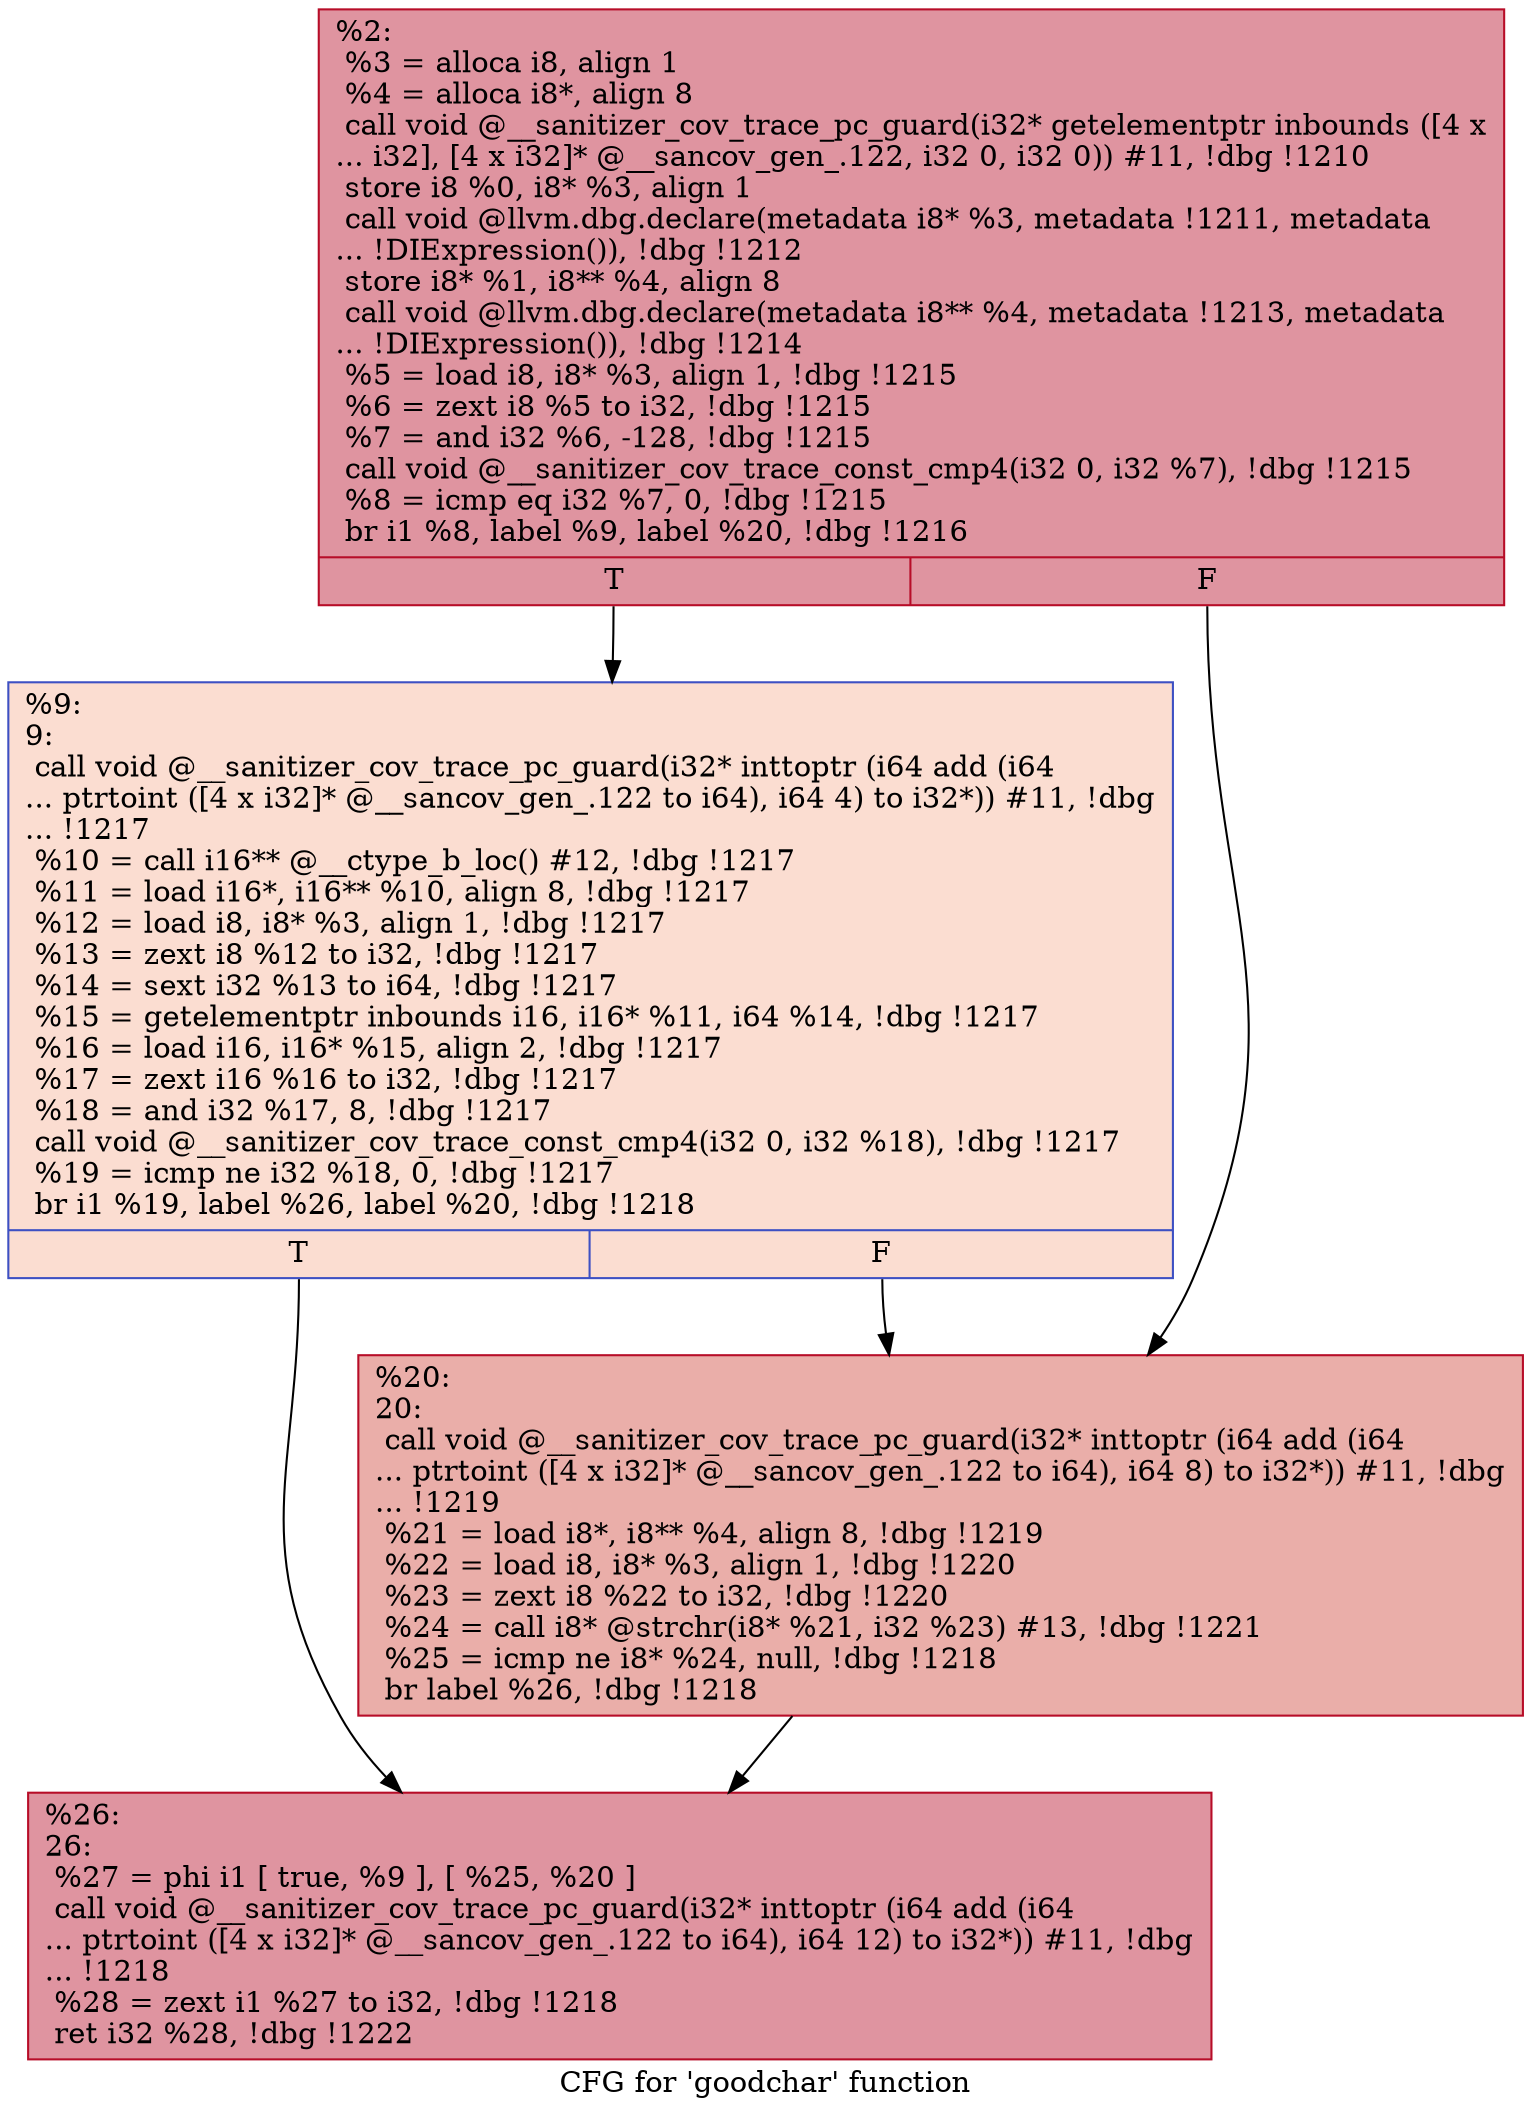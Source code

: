 digraph "CFG for 'goodchar' function" {
	label="CFG for 'goodchar' function";

	Node0x5573ac5e6de0 [shape=record,color="#b70d28ff", style=filled, fillcolor="#b70d2870",label="{%2:\l  %3 = alloca i8, align 1\l  %4 = alloca i8*, align 8\l  call void @__sanitizer_cov_trace_pc_guard(i32* getelementptr inbounds ([4 x\l... i32], [4 x i32]* @__sancov_gen_.122, i32 0, i32 0)) #11, !dbg !1210\l  store i8 %0, i8* %3, align 1\l  call void @llvm.dbg.declare(metadata i8* %3, metadata !1211, metadata\l... !DIExpression()), !dbg !1212\l  store i8* %1, i8** %4, align 8\l  call void @llvm.dbg.declare(metadata i8** %4, metadata !1213, metadata\l... !DIExpression()), !dbg !1214\l  %5 = load i8, i8* %3, align 1, !dbg !1215\l  %6 = zext i8 %5 to i32, !dbg !1215\l  %7 = and i32 %6, -128, !dbg !1215\l  call void @__sanitizer_cov_trace_const_cmp4(i32 0, i32 %7), !dbg !1215\l  %8 = icmp eq i32 %7, 0, !dbg !1215\l  br i1 %8, label %9, label %20, !dbg !1216\l|{<s0>T|<s1>F}}"];
	Node0x5573ac5e6de0:s0 -> Node0x5573ac5e6ec0;
	Node0x5573ac5e6de0:s1 -> Node0x5573ac5e6f10;
	Node0x5573ac5e6ec0 [shape=record,color="#3d50c3ff", style=filled, fillcolor="#f7b39670",label="{%9:\l9:                                                \l  call void @__sanitizer_cov_trace_pc_guard(i32* inttoptr (i64 add (i64\l... ptrtoint ([4 x i32]* @__sancov_gen_.122 to i64), i64 4) to i32*)) #11, !dbg\l... !1217\l  %10 = call i16** @__ctype_b_loc() #12, !dbg !1217\l  %11 = load i16*, i16** %10, align 8, !dbg !1217\l  %12 = load i8, i8* %3, align 1, !dbg !1217\l  %13 = zext i8 %12 to i32, !dbg !1217\l  %14 = sext i32 %13 to i64, !dbg !1217\l  %15 = getelementptr inbounds i16, i16* %11, i64 %14, !dbg !1217\l  %16 = load i16, i16* %15, align 2, !dbg !1217\l  %17 = zext i16 %16 to i32, !dbg !1217\l  %18 = and i32 %17, 8, !dbg !1217\l  call void @__sanitizer_cov_trace_const_cmp4(i32 0, i32 %18), !dbg !1217\l  %19 = icmp ne i32 %18, 0, !dbg !1217\l  br i1 %19, label %26, label %20, !dbg !1218\l|{<s0>T|<s1>F}}"];
	Node0x5573ac5e6ec0:s0 -> Node0x5573ac5e6f60;
	Node0x5573ac5e6ec0:s1 -> Node0x5573ac5e6f10;
	Node0x5573ac5e6f10 [shape=record,color="#b70d28ff", style=filled, fillcolor="#d0473d70",label="{%20:\l20:                                               \l  call void @__sanitizer_cov_trace_pc_guard(i32* inttoptr (i64 add (i64\l... ptrtoint ([4 x i32]* @__sancov_gen_.122 to i64), i64 8) to i32*)) #11, !dbg\l... !1219\l  %21 = load i8*, i8** %4, align 8, !dbg !1219\l  %22 = load i8, i8* %3, align 1, !dbg !1220\l  %23 = zext i8 %22 to i32, !dbg !1220\l  %24 = call i8* @strchr(i8* %21, i32 %23) #13, !dbg !1221\l  %25 = icmp ne i8* %24, null, !dbg !1218\l  br label %26, !dbg !1218\l}"];
	Node0x5573ac5e6f10 -> Node0x5573ac5e6f60;
	Node0x5573ac5e6f60 [shape=record,color="#b70d28ff", style=filled, fillcolor="#b70d2870",label="{%26:\l26:                                               \l  %27 = phi i1 [ true, %9 ], [ %25, %20 ]\l  call void @__sanitizer_cov_trace_pc_guard(i32* inttoptr (i64 add (i64\l... ptrtoint ([4 x i32]* @__sancov_gen_.122 to i64), i64 12) to i32*)) #11, !dbg\l... !1218\l  %28 = zext i1 %27 to i32, !dbg !1218\l  ret i32 %28, !dbg !1222\l}"];
}
